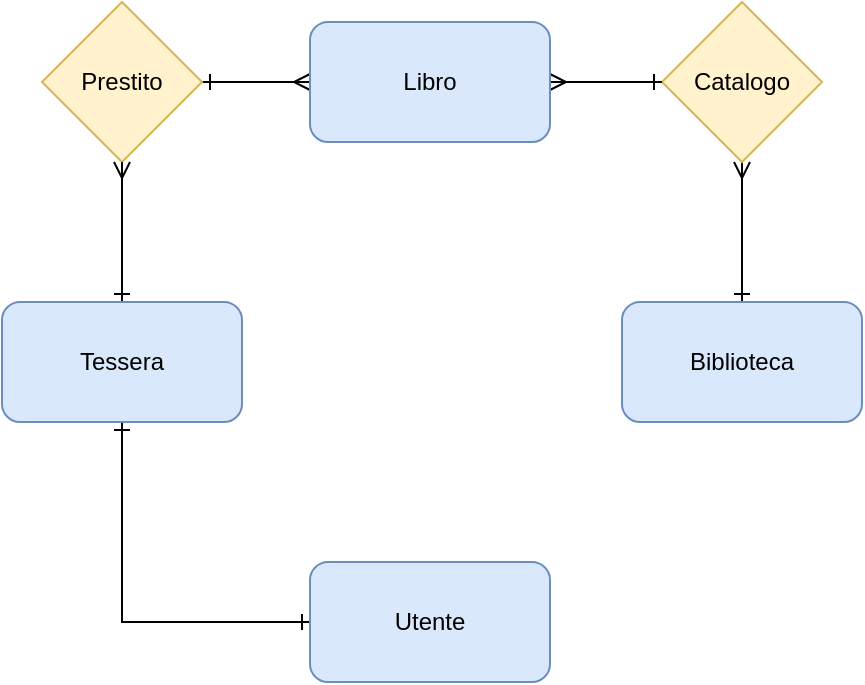 <mxfile version="13.6.2" type="device"><diagram id="C5RBs43oDa-KdzZeNtuy" name="Page-1"><mxGraphModel dx="781" dy="1175" grid="1" gridSize="10" guides="1" tooltips="1" connect="1" arrows="1" fold="1" page="1" pageScale="1" pageWidth="827" pageHeight="1169" math="0" shadow="0"><root><mxCell id="WIyWlLk6GJQsqaUBKTNV-0"/><mxCell id="WIyWlLk6GJQsqaUBKTNV-1" parent="WIyWlLk6GJQsqaUBKTNV-0"/><mxCell id="IItvpXPYOaLkOaYNAIgX-5" style="edgeStyle=orthogonalEdgeStyle;rounded=0;orthogonalLoop=1;jettySize=auto;html=1;exitX=1;exitY=0.5;exitDx=0;exitDy=0;entryX=0;entryY=0.5;entryDx=0;entryDy=0;startArrow=ERone;startFill=0;endArrow=ERmany;endFill=0;" edge="1" parent="WIyWlLk6GJQsqaUBKTNV-1" source="oQIk00JzmzfAOi6o-IPV-10" target="IItvpXPYOaLkOaYNAIgX-4"><mxGeometry relative="1" as="geometry"/></mxCell><mxCell id="oQIk00JzmzfAOi6o-IPV-10" value="Prestito" style="rhombus;whiteSpace=wrap;html=1;fillColor=#fff2cc;strokeColor=#d6b656;" parent="WIyWlLk6GJQsqaUBKTNV-1" vertex="1"><mxGeometry x="160" y="110" width="80" height="80" as="geometry"/></mxCell><mxCell id="IItvpXPYOaLkOaYNAIgX-9" style="edgeStyle=orthogonalEdgeStyle;rounded=0;orthogonalLoop=1;jettySize=auto;html=1;exitX=0.5;exitY=1;exitDx=0;exitDy=0;startArrow=ERmany;startFill=0;endArrow=ERone;endFill=0;" edge="1" parent="WIyWlLk6GJQsqaUBKTNV-1" source="oQIk00JzmzfAOi6o-IPV-16" target="IItvpXPYOaLkOaYNAIgX-7"><mxGeometry relative="1" as="geometry"/></mxCell><mxCell id="oQIk00JzmzfAOi6o-IPV-16" value="Catalogo" style="rhombus;whiteSpace=wrap;html=1;fillColor=#fff2cc;strokeColor=#d6b656;" parent="WIyWlLk6GJQsqaUBKTNV-1" vertex="1"><mxGeometry x="470" y="110" width="80" height="80" as="geometry"/></mxCell><mxCell id="IItvpXPYOaLkOaYNAIgX-2" style="edgeStyle=orthogonalEdgeStyle;rounded=0;orthogonalLoop=1;jettySize=auto;html=1;entryX=0.5;entryY=1;entryDx=0;entryDy=0;startArrow=ERone;startFill=0;endArrow=ERone;endFill=0;" edge="1" parent="WIyWlLk6GJQsqaUBKTNV-1" source="IItvpXPYOaLkOaYNAIgX-0" target="IItvpXPYOaLkOaYNAIgX-1"><mxGeometry relative="1" as="geometry"/></mxCell><mxCell id="IItvpXPYOaLkOaYNAIgX-0" value="Utente" style="rounded=1;whiteSpace=wrap;html=1;fillColor=#dae8fc;strokeColor=#6c8ebf;" vertex="1" parent="WIyWlLk6GJQsqaUBKTNV-1"><mxGeometry x="294" y="390" width="120" height="60" as="geometry"/></mxCell><mxCell id="IItvpXPYOaLkOaYNAIgX-3" style="edgeStyle=orthogonalEdgeStyle;rounded=0;orthogonalLoop=1;jettySize=auto;html=1;exitX=0.5;exitY=0;exitDx=0;exitDy=0;entryX=0.5;entryY=1;entryDx=0;entryDy=0;startArrow=ERone;startFill=0;endArrow=ERmany;endFill=0;" edge="1" parent="WIyWlLk6GJQsqaUBKTNV-1" source="IItvpXPYOaLkOaYNAIgX-1" target="oQIk00JzmzfAOi6o-IPV-10"><mxGeometry relative="1" as="geometry"/></mxCell><mxCell id="IItvpXPYOaLkOaYNAIgX-1" value="Tessera" style="rounded=1;whiteSpace=wrap;html=1;fillColor=#dae8fc;strokeColor=#6c8ebf;" vertex="1" parent="WIyWlLk6GJQsqaUBKTNV-1"><mxGeometry x="140" y="260" width="120" height="60" as="geometry"/></mxCell><mxCell id="IItvpXPYOaLkOaYNAIgX-6" style="edgeStyle=orthogonalEdgeStyle;rounded=0;orthogonalLoop=1;jettySize=auto;html=1;exitX=1;exitY=0.5;exitDx=0;exitDy=0;entryX=0;entryY=0.5;entryDx=0;entryDy=0;startArrow=ERmany;startFill=0;endArrow=ERone;endFill=0;" edge="1" parent="WIyWlLk6GJQsqaUBKTNV-1" source="IItvpXPYOaLkOaYNAIgX-4" target="oQIk00JzmzfAOi6o-IPV-16"><mxGeometry relative="1" as="geometry"/></mxCell><mxCell id="IItvpXPYOaLkOaYNAIgX-4" value="Libro" style="rounded=1;whiteSpace=wrap;html=1;fillColor=#dae8fc;strokeColor=#6c8ebf;" vertex="1" parent="WIyWlLk6GJQsqaUBKTNV-1"><mxGeometry x="294" y="120" width="120" height="60" as="geometry"/></mxCell><mxCell id="IItvpXPYOaLkOaYNAIgX-7" value="Biblioteca" style="rounded=1;whiteSpace=wrap;html=1;fillColor=#dae8fc;strokeColor=#6c8ebf;" vertex="1" parent="WIyWlLk6GJQsqaUBKTNV-1"><mxGeometry x="450" y="260" width="120" height="60" as="geometry"/></mxCell></root></mxGraphModel></diagram></mxfile>